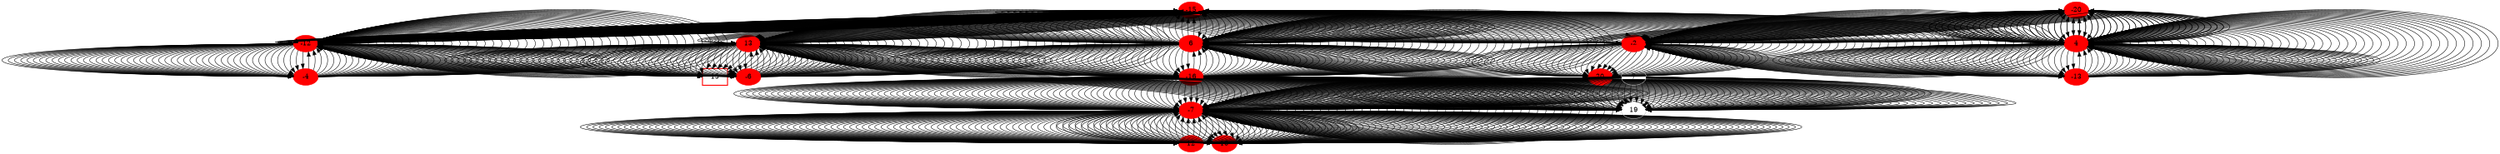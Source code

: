 digraph G {
size ="20, 20";
15[shape=box,style=bold,color="1.500000 1.500000 1.500000"];
node [style=filled,color="1.500000 1.500000 1.500000"];
-7 -> -7;
node [style=filled,color="1.500000 1.500000 1.500000"];
-7 -> 12;
node [style=filled,color="1.500000 1.500000 1.500000"];
-7 -> 16;
node [style=filled,color="1.500000 1.500000 1.500000"];
-12 -> -4;
node [style=filled,color="1.500000 1.500000 1.500000"];
-12 -> -12;
node [style=filled,color="1.500000 1.500000 1.500000"];
-12 -> -15;
node [style=filled,color="1.500000 1.500000 1.500000"];
4 -> 4;
node [style=filled,color="1.500000 1.500000 1.500000"];
4 -> -13;
node [style=filled,color="1.500000 1.500000 1.500000"];
4 -> -20;
node [style=filled,color="1.500000 1.500000 1.500000"];
13 -> -6;
node [style=filled,color="1.500000 1.500000 1.500000"];
13 -> 13;
node [style=filled,color="1.500000 1.500000 1.500000"];
13 -> 15;
node [style=filled,color="1.500000 1.500000 1.500000"];
6 -> 6;
node [style=filled,color="1.500000 1.500000 1.500000"];
6 -> -15;
node [style=filled,color="1.500000 1.500000 1.500000"];
6 -> -16;
node [style=filled,color="1.500000 1.500000 1.500000"];
-2 -> -2;
node [style=filled,color="1.500000 1.500000 1.500000"];
-2 -> -15;
node [style=filled,color="1.500000 1.500000 1.500000"];
-2 -> 20;
node [style=filled,color="1.500000 1.500000 1.500000"];
-7 -> -7;
node [style=filled,color="1.500000 1.500000 1.500000"];
-7 -> 12;
node [style=filled,color="1.500000 1.500000 1.500000"];
-7 -> 16;
node [style=filled,color="1.500000 1.500000 1.500000"];
-12 -> -4;
node [style=filled,color="1.500000 1.500000 1.500000"];
-12 -> -12;
node [style=filled,color="1.500000 1.500000 1.500000"];
-12 -> -15;
node [style=filled,color="1.500000 1.500000 1.500000"];
4 -> 4;
node [style=filled,color="1.500000 1.500000 1.500000"];
4 -> -13;
node [style=filled,color="1.500000 1.500000 1.500000"];
4 -> -20;
node [style=filled,color="1.500000 1.500000 1.500000"];
13 -> -6;
node [style=filled,color="1.500000 1.500000 1.500000"];
13 -> 13;
node [style=filled,color="1.500000 1.500000 1.500000"];
13 -> 15;
node [style=filled,color="1.500000 1.500000 1.500000"];
6 -> 6;
node [style=filled,color="1.500000 1.500000 1.500000"];
6 -> -15;
node [style=filled,color="1.500000 1.500000 1.500000"];
6 -> -16;
node [style=filled,color="1.500000 1.500000 1.500000"];
-2 -> -2;
node [style=filled,color="1.500000 1.500000 1.500000"];
-2 -> -15;
node [style=filled,color="1.500000 1.500000 1.500000"];
-2 -> 20;
node [style=filled,color="1.500000 1.500000 1.500000"];
-7 -> -7;
node [style=filled,color="1.500000 1.500000 1.500000"];
-7 -> 12;
node [style=filled,color="1.500000 1.500000 1.500000"];
-7 -> 16;
node [style=filled,color="1.500000 1.500000 1.500000"];
-12 -> -4;
node [style=filled,color="1.500000 1.500000 1.500000"];
-12 -> -12;
node [style=filled,color="1.500000 1.500000 1.500000"];
-12 -> -15;
node [style=filled,color="1.500000 1.500000 1.500000"];
4 -> 4;
node [style=filled,color="1.500000 1.500000 1.500000"];
4 -> -13;
node [style=filled,color="1.500000 1.500000 1.500000"];
4 -> -20;
node [style=filled,color="1.500000 1.500000 1.500000"];
13 -> -6;
node [style=filled,color="1.500000 1.500000 1.500000"];
13 -> 13;
node [style=filled,color="1.500000 1.500000 1.500000"];
13 -> 15;
node [style=filled,color="1.500000 1.500000 1.500000"];
6 -> 6;
node [style=filled,color="1.500000 1.500000 1.500000"];
6 -> -15;
node [style=filled,color="1.500000 1.500000 1.500000"];
6 -> -16;
node [style=filled,color="1.500000 1.500000 1.500000"];
-2 -> -2;
node [style=filled,color="1.500000 1.500000 1.500000"];
-2 -> -15;
node [style=filled,color="1.500000 1.500000 1.500000"];
-2 -> 20;
node [style=filled,color="1.500000 1.500000 1.500000"];
-7 -> -7;
node [style=filled,color="1.500000 1.500000 1.500000"];
-7 -> 12;
node [style=filled,color="1.500000 1.500000 1.500000"];
-7 -> 16;
node [style=filled,color="1.500000 1.500000 1.500000"];
-12 -> -4;
node [style=filled,color="1.500000 1.500000 1.500000"];
-12 -> -12;
node [style=filled,color="1.500000 1.500000 1.500000"];
-12 -> -15;
node [style=filled,color="1.500000 1.500000 1.500000"];
4 -> 4;
node [style=filled,color="1.500000 1.500000 1.500000"];
4 -> -13;
node [style=filled,color="1.500000 1.500000 1.500000"];
4 -> -20;
node [style=filled,color="1.500000 1.500000 1.500000"];
13 -> -6;
node [style=filled,color="1.500000 1.500000 1.500000"];
13 -> 13;
node [style=filled,color="1.500000 1.500000 1.500000"];
13 -> 15;
node [style=filled,color="1.500000 1.500000 1.500000"];
6 -> 6;
node [style=filled,color="1.500000 1.500000 1.500000"];
6 -> -15;
node [style=filled,color="1.500000 1.500000 1.500000"];
6 -> -16;
node [style=filled,color="1.500000 1.500000 1.500000"];
-2 -> -2;
node [style=filled,color="1.500000 1.500000 1.500000"];
-2 -> -15;
node [style=filled,color="1.500000 1.500000 1.500000"];
-2 -> 20;
node [style=filled,color="1.500000 1.500000 1.500000"];
-7 -> -7;
node [style=filled,color="1.500000 1.500000 1.500000"];
-7 -> 12;
node [style=filled,color="1.500000 1.500000 1.500000"];
-7 -> 16;
node [style=filled,color="1.500000 1.500000 1.500000"];
-12 -> -4;
node [style=filled,color="1.500000 1.500000 1.500000"];
-12 -> -12;
node [style=filled,color="1.500000 1.500000 1.500000"];
-12 -> -15;
node [style=filled,color="1.500000 1.500000 1.500000"];
4 -> 4;
node [style=filled,color="1.500000 1.500000 1.500000"];
4 -> -13;
node [style=filled,color="1.500000 1.500000 1.500000"];
4 -> -20;
node [style=filled,color="1.500000 1.500000 1.500000"];
13 -> -6;
node [style=filled,color="1.500000 1.500000 1.500000"];
13 -> 13;
node [style=filled,color="1.500000 1.500000 1.500000"];
13 -> 15;
node [style=filled,color="1.500000 1.500000 1.500000"];
6 -> 6;
node [style=filled,color="1.500000 1.500000 1.500000"];
6 -> -15;
node [style=filled,color="1.500000 1.500000 1.500000"];
6 -> -16;
node [style=filled,color="1.500000 1.500000 1.500000"];
-2 -> -2;
node [style=filled,color="1.500000 1.500000 1.500000"];
-2 -> -15;
node [style=filled,color="1.500000 1.500000 1.500000"];
-2 -> 20;
node [style=filled,color="1.500000 1.500000 1.500000"];
-7 -> -7;
node [style=filled,color="1.500000 1.500000 1.500000"];
-7 -> 12;
node [style=filled,color="1.500000 1.500000 1.500000"];
-7 -> 16;
node [style=filled,color="1.500000 1.500000 1.500000"];
-12 -> -4;
node [style=filled,color="1.500000 1.500000 1.500000"];
-12 -> -12;
node [style=filled,color="1.500000 1.500000 1.500000"];
-12 -> -15;
node [style=filled,color="1.500000 1.500000 1.500000"];
4 -> 4;
node [style=filled,color="1.500000 1.500000 1.500000"];
4 -> -13;
node [style=filled,color="1.500000 1.500000 1.500000"];
4 -> -20;
node [style=filled,color="1.500000 1.500000 1.500000"];
13 -> -6;
node [style=filled,color="1.500000 1.500000 1.500000"];
13 -> 13;
node [style=filled,color="1.500000 1.500000 1.500000"];
13 -> 15;
node [style=filled,color="1.500000 1.500000 1.500000"];
6 -> 6;
node [style=filled,color="1.500000 1.500000 1.500000"];
6 -> -15;
node [style=filled,color="1.500000 1.500000 1.500000"];
6 -> -16;
node [style=filled,color="1.500000 1.500000 1.500000"];
-2 -> -2;
node [style=filled,color="1.500000 1.500000 1.500000"];
-2 -> -15;
node [style=filled,color="1.500000 1.500000 1.500000"];
-2 -> 20;
node [style=filled,color="1.500000 1.500000 1.500000"];
-7 -> -7;
node [style=filled,color="1.500000 1.500000 1.500000"];
-7 -> 12;
node [style=filled,color="1.500000 1.500000 1.500000"];
-7 -> 16;
node [style=filled,color="1.500000 1.500000 1.500000"];
-12 -> -4;
node [style=filled,color="1.500000 1.500000 1.500000"];
-12 -> -12;
node [style=filled,color="1.500000 1.500000 1.500000"];
-12 -> -15;
node [style=filled,color="1.500000 1.500000 1.500000"];
4 -> 4;
node [style=filled,color="1.500000 1.500000 1.500000"];
4 -> -13;
node [style=filled,color="1.500000 1.500000 1.500000"];
4 -> -20;
node [style=filled,color="1.500000 1.500000 1.500000"];
13 -> -6;
node [style=filled,color="1.500000 1.500000 1.500000"];
13 -> 13;
node [style=filled,color="1.500000 1.500000 1.500000"];
13 -> 15;
node [style=filled,color="1.500000 1.500000 1.500000"];
6 -> 6;
node [style=filled,color="1.500000 1.500000 1.500000"];
6 -> -15;
node [style=filled,color="1.500000 1.500000 1.500000"];
6 -> -16;
node [style=filled,color="1.500000 1.500000 1.500000"];
-2 -> -2;
node [style=filled,color="1.500000 1.500000 1.500000"];
-2 -> -15;
node [style=filled,color="1.500000 1.500000 1.500000"];
-2 -> 20;
node [style=filled,color="1.500000 1.500000 1.500000"];
-7 -> -7;
node [style=filled,color="1.500000 1.500000 1.500000"];
-7 -> 12;
node [style=filled,color="1.500000 1.500000 1.500000"];
-7 -> 16;
node [style=filled,color="1.500000 1.500000 1.500000"];
-12 -> -4;
node [style=filled,color="1.500000 1.500000 1.500000"];
-12 -> -12;
node [style=filled,color="1.500000 1.500000 1.500000"];
-12 -> -15;
node [style=filled,color="1.500000 1.500000 1.500000"];
4 -> 4;
node [style=filled,color="1.500000 1.500000 1.500000"];
4 -> -13;
node [style=filled,color="1.500000 1.500000 1.500000"];
4 -> -20;
node [style=filled,color="1.500000 1.500000 1.500000"];
13 -> -6;
node [style=filled,color="1.500000 1.500000 1.500000"];
13 -> 13;
node [style=filled,color="1.500000 1.500000 1.500000"];
13 -> 15;
node [style=filled,color="1.500000 1.500000 1.500000"];
6 -> 6;
node [style=filled,color="1.500000 1.500000 1.500000"];
6 -> -15;
node [style=filled,color="1.500000 1.500000 1.500000"];
6 -> -16;
node [style=filled,color="1.500000 1.500000 1.500000"];
-2 -> -2;
node [style=filled,color="1.500000 1.500000 1.500000"];
-2 -> -15;
node [style=filled,color="1.500000 1.500000 1.500000"];
-2 -> 20;
node [style=filled,color="1.500000 1.500000 1.500000"];
-7 -> -7;
node [style=filled,color="1.500000 1.500000 1.500000"];
-7 -> 12;
node [style=filled,color="1.500000 1.500000 1.500000"];
-7 -> 16;
node [style=filled,color="1.500000 1.500000 1.500000"];
-12 -> -4;
node [style=filled,color="1.500000 1.500000 1.500000"];
-12 -> -12;
node [style=filled,color="1.500000 1.500000 1.500000"];
-12 -> -15;
node [style=filled,color="1.500000 1.500000 1.500000"];
4 -> 4;
node [style=filled,color="1.500000 1.500000 1.500000"];
4 -> -13;
node [style=filled,color="1.500000 1.500000 1.500000"];
4 -> -20;
node [style=filled,color="1.500000 1.500000 1.500000"];
13 -> -6;
node [style=filled,color="1.500000 1.500000 1.500000"];
13 -> 13;
node [style=filled,color="1.500000 1.500000 1.500000"];
13 -> 15;
node [style=filled,color="1.500000 1.500000 1.500000"];
6 -> 6;
node [style=filled,color="1.500000 1.500000 1.500000"];
6 -> -15;
node [style=filled,color="1.500000 1.500000 1.500000"];
6 -> -16;
node [style=filled,color="1.500000 1.500000 1.500000"];
-2 -> -2;
node [style=filled,color="1.500000 1.500000 1.500000"];
-2 -> -15;
node [style=filled,color="1.500000 1.500000 1.500000"];
-2 -> 20;
node [style=filled,color="1.500000 1.500000 1.500000"];
-7 -> -7;
node [style=filled,color="1.500000 1.500000 1.500000"];
-7 -> 12;
node [style=filled,color="1.500000 1.500000 1.500000"];
-7 -> 16;
node [style=filled,color="1.500000 1.500000 1.500000"];
-12 -> -4;
node [style=filled,color="1.500000 1.500000 1.500000"];
-12 -> -12;
node [style=filled,color="1.500000 1.500000 1.500000"];
-12 -> -15;
node [style=filled,color="1.500000 1.500000 1.500000"];
4 -> 4;
node [style=filled,color="1.500000 1.500000 1.500000"];
4 -> -13;
node [style=filled,color="1.500000 1.500000 1.500000"];
4 -> -20;
node [style=filled,color="1.500000 1.500000 1.500000"];
13 -> -6;
node [style=filled,color="1.500000 1.500000 1.500000"];
13 -> 13;
node [style=filled,color="1.500000 1.500000 1.500000"];
13 -> 15;
node [style=filled,color="1.500000 1.500000 1.500000"];
6 -> 6;
node [style=filled,color="1.500000 1.500000 1.500000"];
6 -> -15;
node [style=filled,color="1.500000 1.500000 1.500000"];
6 -> -16;
node [style=filled,color="1.500000 1.500000 1.500000"];
-2 -> -2;
node [style=filled,color="1.500000 1.500000 1.500000"];
-2 -> -15;
node [style=filled,color="1.500000 1.500000 1.500000"];
-2 -> 20;
node [style=filled,color="1.500000 1.500000 1.500000"];
-7 -> -7;
node [style=filled,color="1.500000 1.500000 1.500000"];
-7 -> 12;
node [style=filled,color="1.500000 1.500000 1.500000"];
-7 -> 16;
node [style=filled,color="1.500000 1.500000 1.500000"];
-12 -> -4;
node [style=filled,color="1.500000 1.500000 1.500000"];
-12 -> -12;
node [style=filled,color="1.500000 1.500000 1.500000"];
-12 -> -15;
node [style=filled,color="1.500000 1.500000 1.500000"];
4 -> 4;
node [style=filled,color="1.500000 1.500000 1.500000"];
4 -> -13;
node [style=filled,color="1.500000 1.500000 1.500000"];
4 -> -20;
node [style=filled,color="1.500000 1.500000 1.500000"];
13 -> -6;
node [style=filled,color="1.500000 1.500000 1.500000"];
13 -> 13;
node [style=filled,color="1.500000 1.500000 1.500000"];
13 -> 15;
node [style=filled,color="1.500000 1.500000 1.500000"];
6 -> 6;
node [style=filled,color="1.500000 1.500000 1.500000"];
6 -> -15;
node [style=filled,color="1.500000 1.500000 1.500000"];
6 -> -16;
node [style=filled,color="1.500000 1.500000 1.500000"];
-2 -> -2;
node [style=filled,color="1.500000 1.500000 1.500000"];
-2 -> -15;
node [style=filled,color="1.500000 1.500000 1.500000"];
-2 -> 20;
node [style=filled,color="1.500000 1.500000 1.500000"];
-7 -> -7;
node [style=filled,color="1.500000 1.500000 1.500000"];
-7 -> 12;
node [style=filled,color="1.500000 1.500000 1.500000"];
-7 -> 16;
node [style=filled,color="1.500000 1.500000 1.500000"];
-12 -> -4;
node [style=filled,color="1.500000 1.500000 1.500000"];
-12 -> -12;
node [style=filled,color="1.500000 1.500000 1.500000"];
-12 -> -15;
node [style=filled,color="1.500000 1.500000 1.500000"];
4 -> 4;
node [style=filled,color="1.500000 1.500000 1.500000"];
4 -> -13;
node [style=filled,color="1.500000 1.500000 1.500000"];
4 -> -20;
node [style=filled,color="1.500000 1.500000 1.500000"];
13 -> -6;
node [style=filled,color="1.500000 1.500000 1.500000"];
13 -> 13;
node [style=filled,color="1.500000 1.500000 1.500000"];
13 -> 15;
node [style=filled,color="1.500000 1.500000 1.500000"];
6 -> 6;
node [style=filled,color="1.500000 1.500000 1.500000"];
6 -> -15;
node [style=filled,color="1.500000 1.500000 1.500000"];
6 -> -16;
node [style=filled,color="1.500000 1.500000 1.500000"];
-2 -> -2;
node [style=filled,color="1.500000 1.500000 1.500000"];
-2 -> -15;
node [style=filled,color="1.500000 1.500000 1.500000"];
-2 -> 20;
node [style=filled,color="1.500000 1.500000 1.500000"];
-7 -> -7;
node [style=filled,color="1.500000 1.500000 1.500000"];
-7 -> 12;
node [style=filled,color="1.500000 1.500000 1.500000"];
-7 -> 16;
node [style=filled,color="1.500000 1.500000 1.500000"];
-12 -> -4;
node [style=filled,color="1.500000 1.500000 1.500000"];
-12 -> -12;
node [style=filled,color="1.500000 1.500000 1.500000"];
-12 -> -15;
node [style=filled,color="1.500000 1.500000 1.500000"];
4 -> 4;
node [style=filled,color="1.500000 1.500000 1.500000"];
4 -> -13;
node [style=filled,color="1.500000 1.500000 1.500000"];
4 -> -20;
node [style=filled,color="1.500000 1.500000 1.500000"];
13 -> -6;
node [style=filled,color="1.500000 1.500000 1.500000"];
13 -> 13;
node [style=filled,color="1.500000 1.500000 1.500000"];
13 -> 15;
node [style=filled,color="1.500000 1.500000 1.500000"];
6 -> 6;
node [style=filled,color="1.500000 1.500000 1.500000"];
6 -> -15;
node [style=filled,color="1.500000 1.500000 1.500000"];
6 -> -16;
node [style=filled,color="1.500000 1.500000 1.500000"];
-2 -> -2;
node [style=filled,color="1.500000 1.500000 1.500000"];
-2 -> -15;
node [style=filled,color="1.500000 1.500000 1.500000"];
-2 -> 20;
node [style=filled,color="1.500000 1.500000 1.500000"];
-7 -> -7;
node [style=filled,color="1.500000 1.500000 1.500000"];
-7 -> 12;
node [style=filled,color="1.500000 1.500000 1.500000"];
-7 -> 16;
node [style=filled,color="1.500000 1.500000 1.500000"];
-12 -> -4;
node [style=filled,color="1.500000 1.500000 1.500000"];
-12 -> -12;
node [style=filled,color="1.500000 1.500000 1.500000"];
-12 -> -15;
node [style=filled,color="1.500000 1.500000 1.500000"];
4 -> 4;
node [style=filled,color="1.500000 1.500000 1.500000"];
4 -> -13;
node [style=filled,color="1.500000 1.500000 1.500000"];
4 -> -20;
node [style=filled,color="1.500000 1.500000 1.500000"];
13 -> -6;
node [style=filled,color="1.500000 1.500000 1.500000"];
13 -> 13;
node [style=filled,color="1.500000 1.500000 1.500000"];
13 -> 15;
node [style=filled,color="1.500000 1.500000 1.500000"];
6 -> 6;
node [style=filled,color="1.500000 1.500000 1.500000"];
6 -> -15;
node [style=filled,color="1.500000 1.500000 1.500000"];
6 -> -16;
node [style=filled,color="1.500000 1.500000 1.500000"];
-2 -> -2;
node [style=filled,color="1.500000 1.500000 1.500000"];
-2 -> -15;
node [style=filled,color="1.500000 1.500000 1.500000"];
-2 -> 20;
node [style=filled,color="1.500000 1.500000 1.500000"];
-7 -> -7;
node [style=filled,color="1.500000 1.500000 1.500000"];
-7 -> 12;
node [style=filled,color="1.500000 1.500000 1.500000"];
-7 -> 16;
node [style=filled,color="1.500000 1.500000 1.500000"];
-12 -> -4;
node [style=filled,color="1.500000 1.500000 1.500000"];
-12 -> -12;
node [style=filled,color="1.500000 1.500000 1.500000"];
-12 -> -15;
node [style=filled,color="1.500000 1.500000 1.500000"];
4 -> 4;
node [style=filled,color="1.500000 1.500000 1.500000"];
4 -> -13;
node [style=filled,color="1.500000 1.500000 1.500000"];
4 -> -20;
node [style=filled,color="1.500000 1.500000 1.500000"];
13 -> -6;
node [style=filled,color="1.500000 1.500000 1.500000"];
13 -> 13;
node [style=filled,color="1.500000 1.500000 1.500000"];
13 -> 15;
node [style=filled,color="1.500000 1.500000 1.500000"];
6 -> 6;
node [style=filled,color="1.500000 1.500000 1.500000"];
6 -> -15;
node [style=filled,color="1.500000 1.500000 1.500000"];
6 -> -16;
node [style=filled,color="1.500000 1.500000 1.500000"];
-2 -> -2;
node [style=filled,color="1.500000 1.500000 1.500000"];
-2 -> -15;
node [style=filled,color="1.500000 1.500000 1.500000"];
-2 -> 20;
node [style=filled,color="1.500000 1.500000 1.500000"];
-7 -> -7;
node [style=filled,color="1.500000 1.500000 1.500000"];
-7 -> 12;
node [style=filled,color="1.500000 1.500000 1.500000"];
-7 -> 16;
node [style=filled,color="1.500000 1.500000 1.500000"];
-12 -> -4;
node [style=filled,color="1.500000 1.500000 1.500000"];
-12 -> -12;
node [style=filled,color="1.500000 1.500000 1.500000"];
-12 -> -15;
node [style=filled,color="1.500000 1.500000 1.500000"];
4 -> 4;
node [style=filled,color="1.500000 1.500000 1.500000"];
4 -> -13;
node [style=filled,color="1.500000 1.500000 1.500000"];
4 -> -20;
node [style=filled,color="1.500000 1.500000 1.500000"];
13 -> -6;
node [style=filled,color="1.500000 1.500000 1.500000"];
13 -> 13;
node [style=filled,color="1.500000 1.500000 1.500000"];
13 -> 15;
node [style=filled,color="1.500000 1.500000 1.500000"];
6 -> 6;
node [style=filled,color="1.500000 1.500000 1.500000"];
6 -> -15;
node [style=filled,color="1.500000 1.500000 1.500000"];
6 -> -16;
node [style=filled,color="1.500000 1.500000 1.500000"];
-2 -> -2;
node [style=filled,color="1.500000 1.500000 1.500000"];
-2 -> -15;
node [style=filled,color="1.500000 1.500000 1.500000"];
-2 -> 20;
node [style=filled,color="1.500000 1.500000 1.500000"];
-7 -> -7;
node [style=filled,color="1.500000 1.500000 1.500000"];
-7 -> 12;
node [style=filled,color="1.500000 1.500000 1.500000"];
-7 -> 16;
node [style=filled,color="1.500000 1.500000 1.500000"];
-12 -> -4;
node [style=filled,color="1.500000 1.500000 1.500000"];
-12 -> -12;
node [style=filled,color="1.500000 1.500000 1.500000"];
-12 -> -15;
node [style=filled,color="1.500000 1.500000 1.500000"];
4 -> 4;
node [style=filled,color="1.500000 1.500000 1.500000"];
4 -> -13;
node [style=filled,color="1.500000 1.500000 1.500000"];
4 -> -20;
node [style=filled,color="1.500000 1.500000 1.500000"];
13 -> -6;
node [style=filled,color="1.500000 1.500000 1.500000"];
13 -> 13;
node [style=filled,color="1.500000 1.500000 1.500000"];
13 -> 15;
node [style=filled,color="1.500000 1.500000 1.500000"];
6 -> 6;
node [style=filled,color="1.500000 1.500000 1.500000"];
6 -> -15;
node [style=filled,color="1.500000 1.500000 1.500000"];
6 -> -16;
node [style=filled,color="1.500000 1.500000 1.500000"];
-2 -> -2;
node [style=filled,color="1.500000 1.500000 1.500000"];
-2 -> -15;
node [style=filled,color="1.500000 1.500000 1.500000"];
-2 -> 20;
node [style=filled,color="1.500000 1.500000 1.500000"];
-7 -> -7;
node [style=filled,color="1.500000 1.500000 1.500000"];
-7 -> 12;
node [style=filled,color="1.500000 1.500000 1.500000"];
-7 -> 16;
node [style=filled,color="1.500000 1.500000 1.500000"];
-12 -> -4;
node [style=filled,color="1.500000 1.500000 1.500000"];
-12 -> -12;
node [style=filled,color="1.500000 1.500000 1.500000"];
-12 -> -15;
node [style=filled,color="1.500000 1.500000 1.500000"];
4 -> 4;
node [style=filled,color="1.500000 1.500000 1.500000"];
4 -> -13;
node [style=filled,color="1.500000 1.500000 1.500000"];
4 -> -20;
node [style=filled,color="1.500000 1.500000 1.500000"];
13 -> -6;
node [style=filled,color="1.500000 1.500000 1.500000"];
13 -> 13;
node [style=filled,color="1.500000 1.500000 1.500000"];
13 -> 15;
node [style=filled,color="1.500000 1.500000 1.500000"];
6 -> 6;
node [style=filled,color="1.500000 1.500000 1.500000"];
6 -> -15;
node [style=filled,color="1.500000 1.500000 1.500000"];
6 -> -16;
node [style=filled,color="1.500000 1.500000 1.500000"];
-2 -> -2;
node [style=filled,color="1.500000 1.500000 1.500000"];
-2 -> -15;
node [style=filled,color="1.500000 1.500000 1.500000"];
-2 -> 20;
node [style=filled,color="1.500000 1.500000 1.500000"];
-7 -> -7;
node [style=filled,color="1.500000 1.500000 1.500000"];
-7 -> 12;
node [style=filled,color="1.500000 1.500000 1.500000"];
-7 -> 16;
node [style=filled,color="1.500000 1.500000 1.500000"];
-12 -> -4;
node [style=filled,color="1.500000 1.500000 1.500000"];
-12 -> -12;
node [style=filled,color="1.500000 1.500000 1.500000"];
-12 -> -15;
node [style=filled,color="1.500000 1.500000 1.500000"];
4 -> 4;
node [style=filled,color="1.500000 1.500000 1.500000"];
4 -> -13;
node [style=filled,color="1.500000 1.500000 1.500000"];
4 -> -20;
node [style=filled,color="1.500000 1.500000 1.500000"];
13 -> -6;
node [style=filled,color="1.500000 1.500000 1.500000"];
13 -> 13;
node [style=filled,color="1.500000 1.500000 1.500000"];
13 -> 15;
node [style=filled,color="1.500000 1.500000 1.500000"];
6 -> 6;
node [style=filled,color="1.500000 1.500000 1.500000"];
6 -> -15;
node [style=filled,color="1.500000 1.500000 1.500000"];
6 -> -16;
node [style=filled,color="1.500000 1.500000 1.500000"];
-2 -> -2;
node [style=filled,color="1.500000 1.500000 1.500000"];
-2 -> -15;
node [style=filled,color="1.500000 1.500000 1.500000"];
-2 -> 20;
node [style=filled,color="1.500000 1.500000 1.500000"];
-7 -> -7;
node [style=filled,color="1.500000 1.500000 1.500000"];
-7 -> 12;
node [style=filled,color="1.500000 1.500000 1.500000"];
-7 -> 16;
node [style=filled,color="1.500000 1.500000 1.500000"];
-12 -> -4;
node [style=filled,color="1.500000 1.500000 1.500000"];
-12 -> -12;
node [style=filled,color="1.500000 1.500000 1.500000"];
-12 -> -15;
node [style=filled,color="1.500000 1.500000 1.500000"];
4 -> 4;
node [style=filled,color="1.500000 1.500000 1.500000"];
4 -> -13;
node [style=filled,color="1.500000 1.500000 1.500000"];
4 -> -20;
node [style=filled,color="1.500000 1.500000 1.500000"];
13 -> -6;
node [style=filled,color="1.500000 1.500000 1.500000"];
13 -> 13;
node [style=filled,color="1.500000 1.500000 1.500000"];
13 -> 15;
node [style=filled,color="1.500000 1.500000 1.500000"];
6 -> 6;
node [style=filled,color="1.500000 1.500000 1.500000"];
6 -> -15;
node [style=filled,color="1.500000 1.500000 1.500000"];
6 -> -16;
node [style=filled,color="1.500000 1.500000 1.500000"];
-2 -> -2;
node [style=filled,color="1.500000 1.500000 1.500000"];
-2 -> -15;
node [style=filled,color="1.500000 1.500000 1.500000"];
-2 -> 20;
node [style=filled,color="1.500000 1.500000 1.500000"];
-7 -> -7;
node [style=filled,color="1.500000 1.500000 1.500000"];
-7 -> 12;
node [style=filled,color="1.500000 1.500000 1.500000"];
-7 -> 16;
node [style=filled,color="1.500000 1.500000 1.500000"];
-12 -> -4;
node [style=filled,color="1.500000 1.500000 1.500000"];
-12 -> -12;
node [style=filled,color="1.500000 1.500000 1.500000"];
-12 -> -15;
node [style=filled,color="1.500000 1.500000 1.500000"];
4 -> 4;
node [style=filled,color="1.500000 1.500000 1.500000"];
4 -> -13;
node [style=filled,color="1.500000 1.500000 1.500000"];
4 -> -20;
node [style=filled,color="1.500000 1.500000 1.500000"];
13 -> -6;
node [style=filled,color="1.500000 1.500000 1.500000"];
13 -> 13;
node [style=filled,color="1.500000 1.500000 1.500000"];
13 -> 15;
node [style=filled,color="1.500000 1.500000 1.500000"];
6 -> 6;
node [style=filled,color="1.500000 1.500000 1.500000"];
6 -> -15;
node [style=filled,color="1.500000 1.500000 1.500000"];
6 -> -16;
node [style=filled,color="1.500000 1.500000 1.500000"];
-2 -> -2;
node [style=filled,color="1.500000 1.500000 1.500000"];
-2 -> -15;
node [style=filled,color="1.500000 1.500000 1.500000"];
-2 -> 20;
node [style=filled,color="1.500000 1.500000 1.500000"];
-7 -> -7;
node [style=filled,color="1.500000 1.500000 1.500000"];
-7 -> 12;
node [style=filled,color="1.500000 1.500000 1.500000"];
-7 -> 16;
node [style=filled,color="1.500000 1.500000 1.500000"];
-12 -> -4;
node [style=filled,color="1.500000 1.500000 1.500000"];
-12 -> -12;
node [style=filled,color="1.500000 1.500000 1.500000"];
-12 -> -15;
node [style=filled,color="1.500000 1.500000 1.500000"];
4 -> 4;
node [style=filled,color="1.500000 1.500000 1.500000"];
4 -> -13;
node [style=filled,color="1.500000 1.500000 1.500000"];
4 -> -20;
node [style=filled,color="1.500000 1.500000 1.500000"];
13 -> -6;
node [style=filled,color="1.500000 1.500000 1.500000"];
13 -> 13;
node [style=filled,color="1.500000 1.500000 1.500000"];
13 -> 15;
node [style=filled,color="1.500000 1.500000 1.500000"];
6 -> 6;
node [style=filled,color="1.500000 1.500000 1.500000"];
6 -> -15;
node [style=filled,color="1.500000 1.500000 1.500000"];
6 -> -16;
node [style=filled,color="1.500000 1.500000 1.500000"];
-2 -> -2;
node [style=filled,color="1.500000 1.500000 1.500000"];
-2 -> -15;
node [style=filled,color="1.500000 1.500000 1.500000"];
-2 -> 20;
node [style=filled,color="1.500000 1.500000 1.500000"];
-7 -> -7;
node [style=filled,color="1.500000 1.500000 1.500000"];
-7 -> 12;
node [style=filled,color="1.500000 1.500000 1.500000"];
-7 -> 16;
node [style=filled,color="1.500000 1.500000 1.500000"];
-12 -> -4;
node [style=filled,color="1.500000 1.500000 1.500000"];
-12 -> -12;
node [style=filled,color="1.500000 1.500000 1.500000"];
-12 -> -15;
node [style=filled,color="1.500000 1.500000 1.500000"];
4 -> 4;
node [style=filled,color="1.500000 1.500000 1.500000"];
4 -> -13;
node [style=filled,color="1.500000 1.500000 1.500000"];
4 -> -20;
node [style=filled,color="1.500000 1.500000 1.500000"];
13 -> -6;
node [style=filled,color="1.500000 1.500000 1.500000"];
13 -> 13;
node [style=filled,color="1.500000 1.500000 1.500000"];
13 -> 15;
node [style=filled,color="1.500000 1.500000 1.500000"];
6 -> 6;
node [style=filled,color="1.500000 1.500000 1.500000"];
6 -> -15;
node [style=filled,color="1.500000 1.500000 1.500000"];
6 -> -16;
node [style=filled,color="1.500000 1.500000 1.500000"];
-2 -> -2;
node [style=filled,color="1.500000 1.500000 1.500000"];
-2 -> -15;
node [style=filled,color="1.500000 1.500000 1.500000"];
-2 -> 20;
node [style=filled,color="1.500000 1.500000 1.500000"];
-7 -> -7;
node [style=filled,color="1.500000 1.500000 1.500000"];
-7 -> 12;
node [style=filled,color="1.500000 1.500000 1.500000"];
-7 -> 16;
node [style=filled,color="1.500000 1.500000 1.500000"];
-12 -> -4;
node [style=filled,color="1.500000 1.500000 1.500000"];
-12 -> -12;
node [style=filled,color="1.500000 1.500000 1.500000"];
-12 -> -15;
node [style=filled,color="1.500000 1.500000 1.500000"];
4 -> 4;
node [style=filled,color="1.500000 1.500000 1.500000"];
4 -> -13;
node [style=filled,color="1.500000 1.500000 1.500000"];
4 -> -20;
node [style=filled,color="1.500000 1.500000 1.500000"];
13 -> -6;
node [style=filled,color="1.500000 1.500000 1.500000"];
13 -> 13;
node [style=filled,color="1.500000 1.500000 1.500000"];
13 -> 15;
node [style=filled,color="1.500000 1.500000 1.500000"];
6 -> 6;
node [style=filled,color="1.500000 1.500000 1.500000"];
6 -> -15;
node [style=filled,color="1.500000 1.500000 1.500000"];
6 -> -16;
node [style=filled,color="1.500000 1.500000 1.500000"];
-2 -> -2;
node [style=filled,color="1.500000 1.500000 1.500000"];
-2 -> -15;
node [style=filled,color="1.500000 1.500000 1.500000"];
-2 -> 20;
node [style=filled,color="1.500000 1.500000 1.500000"];
-7 -> -7;
node [style=filled,color="1.500000 1.500000 1.500000"];
-7 -> 12;
node [style=filled,color="1.500000 1.500000 1.500000"];
-7 -> 16;
node [style=filled,color="1.500000 1.500000 1.500000"];
-12 -> -4;
node [style=filled,color="1.500000 1.500000 1.500000"];
-12 -> -12;
node [style=filled,color="1.500000 1.500000 1.500000"];
-12 -> -15;
node [style=filled,color="1.500000 1.500000 1.500000"];
4 -> 4;
node [style=filled,color="1.500000 1.500000 1.500000"];
4 -> -13;
node [style=filled,color="1.500000 1.500000 1.500000"];
4 -> -20;
node [style=filled,color="1.500000 1.500000 1.500000"];
13 -> -6;
node [style=filled,color="1.500000 1.500000 1.500000"];
13 -> 13;
node [style=filled,color="1.500000 1.500000 1.500000"];
13 -> 15;
node [style=filled,color="1.500000 1.500000 1.500000"];
6 -> 6;
node [style=filled,color="1.500000 1.500000 1.500000"];
6 -> -15;
node [style=filled,color="1.500000 1.500000 1.500000"];
6 -> -16;
node [style=filled,color="1.500000 1.500000 1.500000"];
-2 -> -2;
node [style=filled,color="1.500000 1.500000 1.500000"];
-2 -> -15;
node [style=filled,color="1.500000 1.500000 1.500000"];
-2 -> 20;
node [style=filled,color="1.500000 1.500000 1.500000"];
-7 -> -7;
node [style=filled,color="1.500000 1.500000 1.500000"];
-7 -> 12;
node [style=filled,color="1.500000 1.500000 1.500000"];
-7 -> 16;
node [style=filled,color="1.500000 1.500000 1.500000"];
-12 -> -4;
node [style=filled,color="1.500000 1.500000 1.500000"];
-12 -> -12;
node [style=filled,color="1.500000 1.500000 1.500000"];
-12 -> -15;
node [style=filled,color="1.500000 1.500000 1.500000"];
4 -> 4;
node [style=filled,color="1.500000 1.500000 1.500000"];
4 -> -13;
node [style=filled,color="1.500000 1.500000 1.500000"];
4 -> -20;
node [style=filled,color="1.500000 1.500000 1.500000"];
13 -> -6;
node [style=filled,color="1.500000 1.500000 1.500000"];
13 -> 13;
node [style=filled,color="1.500000 1.500000 1.500000"];
13 -> 15;
node [style=filled,color="1.500000 1.500000 1.500000"];
6 -> 6;
node [style=filled,color="1.500000 1.500000 1.500000"];
6 -> -15;
node [style=filled,color="1.500000 1.500000 1.500000"];
6 -> -16;
node [style=filled,color="1.500000 1.500000 1.500000"];
-2 -> -2;
node [style=filled,color="1.500000 1.500000 1.500000"];
-2 -> -15;
node [style=filled,color="1.500000 1.500000 1.500000"];
-2 -> 20;
node [style=filled,color="1.500000 1.500000 1.500000"];
-7 -> -7;
node [style=filled,color="1.500000 1.500000 1.500000"];
-7 -> 12;
node [style=filled,color="1.500000 1.500000 1.500000"];
-7 -> 16;
node [style=filled,color="1.500000 1.500000 1.500000"];
-12 -> -4;
node [style=filled,color="1.500000 1.500000 1.500000"];
-12 -> -12;
node [style=filled,color="1.500000 1.500000 1.500000"];
-12 -> -15;
node [style=filled,color="1.500000 1.500000 1.500000"];
4 -> 4;
node [style=filled,color="1.500000 1.500000 1.500000"];
4 -> -13;
node [style=filled,color="1.500000 1.500000 1.500000"];
4 -> -20;
node [style=filled,color="1.500000 1.500000 1.500000"];
13 -> -6;
node [style=filled,color="1.500000 1.500000 1.500000"];
13 -> 13;
node [style=filled,color="1.500000 1.500000 1.500000"];
13 -> 15;
node [style=filled,color="1.500000 1.500000 1.500000"];
6 -> 6;
node [style=filled,color="1.500000 1.500000 1.500000"];
6 -> -15;
node [style=filled,color="1.500000 1.500000 1.500000"];
6 -> -16;
node [style=filled,color="1.500000 1.500000 1.500000"];
-2 -> -2;
node [style=filled,color="1.500000 1.500000 1.500000"];
-2 -> -15;
node [style=filled,color="1.500000 1.500000 1.500000"];
-2 -> 20;
node [style=filled,color="1.500000 1.500000 1.500000"];
-7 -> -7;
node [style=filled,color="1.500000 1.500000 1.500000"];
-7 -> 12;
node [style=filled,color="1.500000 1.500000 1.500000"];
-7 -> 16;
node [style=filled,color="1.500000 1.500000 1.500000"];
-12 -> -4;
node [style=filled,color="1.500000 1.500000 1.500000"];
-12 -> -12;
node [style=filled,color="1.500000 1.500000 1.500000"];
-12 -> -15;
node [style=filled,color="1.500000 1.500000 1.500000"];
4 -> 4;
node [style=filled,color="1.500000 1.500000 1.500000"];
4 -> -13;
node [style=filled,color="1.500000 1.500000 1.500000"];
4 -> -20;
node [style=filled,color="1.500000 1.500000 1.500000"];
13 -> -6;
node [style=filled,color="1.500000 1.500000 1.500000"];
13 -> 13;
node [style=filled,color="1.500000 1.500000 1.500000"];
13 -> 15;
node [style=filled,color="1.500000 1.500000 1.500000"];
6 -> 6;
node [style=filled,color="1.500000 1.500000 1.500000"];
6 -> -15;
node [style=filled,color="1.500000 1.500000 1.500000"];
6 -> -16;
node [style=filled,color="1.500000 1.500000 1.500000"];
-2 -> -2;
node [style=filled,color="1.500000 1.500000 1.500000"];
-2 -> -15;
node [style=filled,color="1.500000 1.500000 1.500000"];
-2 -> 20;
node [style=filled,color="1.500000 1.500000 1.500000"];
-7 -> -7;
node [style=filled,color="1.500000 1.500000 1.500000"];
-7 -> 12;
node [style=filled,color="1.500000 1.500000 1.500000"];
-7 -> 16;
node [style=filled,color="1.500000 1.500000 1.500000"];
-12 -> -4;
node [style=filled,color="1.500000 1.500000 1.500000"];
-12 -> -12;
node [style=filled,color="1.500000 1.500000 1.500000"];
-12 -> -15;
node [style=filled,color="1.500000 1.500000 1.500000"];
4 -> 4;
node [style=filled,color="1.500000 1.500000 1.500000"];
4 -> -13;
node [style=filled,color="1.500000 1.500000 1.500000"];
4 -> -20;
node [style=filled,color="1.500000 1.500000 1.500000"];
13 -> -6;
node [style=filled,color="1.500000 1.500000 1.500000"];
13 -> 13;
node [style=filled,color="1.500000 1.500000 1.500000"];
13 -> 15;
node [style=filled,color="1.500000 1.500000 1.500000"];
6 -> 6;
node [style=filled,color="1.500000 1.500000 1.500000"];
6 -> -15;
node [style=filled,color="1.500000 1.500000 1.500000"];
6 -> -16;
node [style=filled,color="1.500000 1.500000 1.500000"];
-2 -> -2;
node [style=filled,color="1.500000 1.500000 1.500000"];
-2 -> -15;
node [style=filled,color="1.500000 1.500000 1.500000"];
-2 -> 20;
node [style=filled,color="1.500000 1.500000 1.500000"];
-7 -> -7;
node [style=filled,color="1.500000 1.500000 1.500000"];
-7 -> 12;
node [style=filled,color="1.500000 1.500000 1.500000"];
-7 -> 16;
node [style=filled,color="1.500000 1.500000 1.500000"];
-12 -> -4;
node [style=filled,color="1.500000 1.500000 1.500000"];
-12 -> -12;
node [style=filled,color="1.500000 1.500000 1.500000"];
-12 -> -15;
node [style=filled,color="1.500000 1.500000 1.500000"];
4 -> 4;
node [style=filled,color="1.500000 1.500000 1.500000"];
4 -> -13;
node [style=filled,color="1.500000 1.500000 1.500000"];
4 -> -20;
node [style=filled,color="1.500000 1.500000 1.500000"];
13 -> -6;
node [style=filled,color="1.500000 1.500000 1.500000"];
13 -> 13;
node [style=filled,color="1.500000 1.500000 1.500000"];
13 -> 15;
node [style=filled,color="1.500000 1.500000 1.500000"];
6 -> 6;
node [style=filled,color="1.500000 1.500000 1.500000"];
6 -> -15;
node [style=filled,color="1.500000 1.500000 1.500000"];
6 -> -16;
node [style=filled,color="1.500000 1.500000 1.500000"];
-2 -> -2;
node [style=filled,color="1.500000 1.500000 1.500000"];
-2 -> -15;
node [style=filled,color="1.500000 1.500000 1.500000"];
-2 -> 20;
node [style=filled,color="1.500000 1.500000 1.500000"];
-7 -> -7;
node [style=filled,color="1.500000 1.500000 1.500000"];
-7 -> 12;
node [style=filled,color="1.500000 1.500000 1.500000"];
-7 -> 16;
node [style=filled,color="1.500000 1.500000 1.500000"];
-12 -> -4;
node [style=filled,color="1.500000 1.500000 1.500000"];
-12 -> -12;
node [style=filled,color="1.500000 1.500000 1.500000"];
-12 -> -15;
node [style=filled,color="1.500000 1.500000 1.500000"];
4 -> 4;
node [style=filled,color="1.500000 1.500000 1.500000"];
4 -> -13;
node [style=filled,color="1.500000 1.500000 1.500000"];
4 -> -20;
node [style=filled,color="1.500000 1.500000 1.500000"];
13 -> -6;
node [style=filled,color="1.500000 1.500000 1.500000"];
13 -> 13;
node [style=filled,color="1.500000 1.500000 1.500000"];
13 -> 15;
node [style=filled,color="1.500000 1.500000 1.500000"];
6 -> 6;
node [style=filled,color="1.500000 1.500000 1.500000"];
6 -> -15;
node [style=filled,color="1.500000 1.500000 1.500000"];
6 -> -16;
node [style=filled,color="1.500000 1.500000 1.500000"];
-2 -> -2;
node [style=filled,color="1.500000 1.500000 1.500000"];
-2 -> -15;
node [style=filled,color="1.500000 1.500000 1.500000"];
-2 -> 20;
node [style=filled,color="1.500000 1.500000 1.500000"];
-7 -> -7;
node [style=filled,color="1.500000 1.500000 1.500000"];
-7 -> 12;
node [style=filled,color="1.500000 1.500000 1.500000"];
-7 -> 16;
node [style=filled,color="1.500000 1.500000 1.500000"];
-12 -> -4;
node [style=filled,color="1.500000 1.500000 1.500000"];
-12 -> -12;
node [style=filled,color="1.500000 1.500000 1.500000"];
-12 -> -15;
node [style=filled,color="1.500000 1.500000 1.500000"];
4 -> 4;
node [style=filled,color="1.500000 1.500000 1.500000"];
4 -> -13;
node [style=filled,color="1.500000 1.500000 1.500000"];
4 -> -20;
node [style=filled,color="1.500000 1.500000 1.500000"];
13 -> -6;
node [style=filled,color="1.500000 1.500000 1.500000"];
13 -> 13;
node [style=filled,color="1.500000 1.500000 1.500000"];
13 -> 15;
node [style=filled,color="1.500000 1.500000 1.500000"];
6 -> 6;
node [style=filled,color="1.500000 1.500000 1.500000"];
6 -> -15;
node [style=filled,color="1.500000 1.500000 1.500000"];
6 -> -16;
node [style=filled,color="1.500000 1.500000 1.500000"];
-2 -> -2;
node [style=filled,color="1.500000 1.500000 1.500000"];
-2 -> -15;
node [style=filled,color="1.500000 1.500000 1.500000"];
-2 -> 20;
node [style=filled,color="1.500000 1.500000 1.500000"];
-7 -> -7;
node [style=filled,color="1.500000 1.500000 1.500000"];
-7 -> 12;
node [style=filled,color="1.500000 1.500000 1.500000"];
-7 -> 16;
node [style=filled,color="1.500000 1.500000 1.500000"];
-12 -> -4;
node [style=filled,color="1.500000 1.500000 1.500000"];
-12 -> -12;
node [style=filled,color="1.500000 1.500000 1.500000"];
-12 -> -15;
node [style=filled,color="1.500000 1.500000 1.500000"];
4 -> 4;
node [style=filled,color="1.500000 1.500000 1.500000"];
4 -> -13;
node [style=filled,color="1.500000 1.500000 1.500000"];
4 -> -20;
node [style=filled,color="1.500000 1.500000 1.500000"];
13 -> -6;
node [style=filled,color="1.500000 1.500000 1.500000"];
13 -> 13;
node [style=filled,color="1.500000 1.500000 1.500000"];
13 -> 15;
node [style=filled,color="1.500000 1.500000 1.500000"];
6 -> 6;
node [style=filled,color="1.500000 1.500000 1.500000"];
6 -> -15;
node [style=filled,color="1.500000 1.500000 1.500000"];
6 -> -16;
node [style=filled,color="1.500000 1.500000 1.500000"];
-2 -> -2;
node [style=filled,color="1.500000 1.500000 1.500000"];
-2 -> -15;
node [style=filled,color="1.500000 1.500000 1.500000"];
-2 -> 20;
node [style=filled,color="1.500000 1.500000 1.500000"];
-7 -> -7;
node [style=filled,color="1.500000 1.500000 1.500000"];
-7 -> 12;
node [style=filled,color="1.500000 1.500000 1.500000"];
-7 -> 16;
node [style=filled,color="1.500000 1.500000 1.500000"];
-12 -> -4;
node [style=filled,color="1.500000 1.500000 1.500000"];
-12 -> -12;
node [style=filled,color="1.500000 1.500000 1.500000"];
-12 -> -15;
node [style=filled,color="1.500000 1.500000 1.500000"];
4 -> 4;
node [style=filled,color="1.500000 1.500000 1.500000"];
4 -> -13;
node [style=filled,color="1.500000 1.500000 1.500000"];
4 -> -20;
node [style=filled,color="1.500000 1.500000 1.500000"];
13 -> -6;
node [style=filled,color="1.500000 1.500000 1.500000"];
13 -> 13;
node [style=filled,color="1.500000 1.500000 1.500000"];
13 -> 15;
node [style=filled,color="1.500000 1.500000 1.500000"];
6 -> 6;
node [style=filled,color="1.500000 1.500000 1.500000"];
6 -> -15;
node [style=filled,color="1.500000 1.500000 1.500000"];
6 -> -16;
node [style=filled,color="1.500000 1.500000 1.500000"];
-2 -> -2;
node [style=filled,color="1.500000 1.500000 1.500000"];
-2 -> -15;
node [style=filled,color="1.500000 1.500000 1.500000"];
-2 -> 20;
node [style=filled,color="1.500000 1.500000 1.500000"];
-7 -> -7;
node [style=filled,color="1.500000 1.500000 1.500000"];
-7 -> 12;
node [style=filled,color="1.500000 1.500000 1.500000"];
-7 -> 16;
node [style=filled,color="1.500000 1.500000 1.500000"];
-12 -> -4;
node [style=filled,color="1.500000 1.500000 1.500000"];
-12 -> -12;
node [style=filled,color="1.500000 1.500000 1.500000"];
-12 -> -15;
node [style=filled,color="1.500000 1.500000 1.500000"];
4 -> 4;
node [style=filled,color="1.500000 1.500000 1.500000"];
4 -> -13;
node [style=filled,color="1.500000 1.500000 1.500000"];
4 -> -20;
node [style=filled,color="1.500000 1.500000 1.500000"];
13 -> -6;
node [style=filled,color="1.500000 1.500000 1.500000"];
13 -> 13;
node [style=filled,color="1.500000 1.500000 1.500000"];
13 -> 15;
node [style=filled,color="1.500000 1.500000 1.500000"];
6 -> 6;
node [style=filled,color="1.500000 1.500000 1.500000"];
6 -> -15;
node [style=filled,color="1.500000 1.500000 1.500000"];
6 -> -16;
node [style=filled,color="1.500000 1.500000 1.500000"];
-2 -> -2;
node [style=filled,color="1.500000 1.500000 1.500000"];
-2 -> -15;
node [style=filled,color="1.500000 1.500000 1.500000"];
-2 -> 20;
node [style=filled,color="1.500000 1.500000 1.500000"];
-7 -> -7;
node [style=filled,color="1.500000 1.500000 1.500000"];
-7 -> 12;
node [style=filled,color="1.500000 1.500000 1.500000"];
-7 -> 16;
node [style=filled,color="1.500000 1.500000 1.500000"];
-12 -> -4;
node [style=filled,color="1.500000 1.500000 1.500000"];
-12 -> -12;
node [style=filled,color="1.500000 1.500000 1.500000"];
-12 -> -15;
node [style=filled,color="1.500000 1.500000 1.500000"];
4 -> 4;
node [style=filled,color="1.500000 1.500000 1.500000"];
4 -> -13;
node [style=filled,color="1.500000 1.500000 1.500000"];
4 -> -20;
node [style=filled,color="1.500000 1.500000 1.500000"];
13 -> -6;
node [style=filled,color="1.500000 1.500000 1.500000"];
13 -> 13;
node [style=filled,color="1.500000 1.500000 1.500000"];
13 -> 15;
node [style=filled,color="1.500000 1.500000 1.500000"];
6 -> 6;
node [style=filled,color="1.500000 1.500000 1.500000"];
6 -> -15;
node [style=filled,color="1.500000 1.500000 1.500000"];
6 -> -16;
node [style=filled,color="1.500000 1.500000 1.500000"];
-2 -> -2;
node [style=filled,color="1.500000 1.500000 1.500000"];
-2 -> -15;
node [style=filled,color="1.500000 1.500000 1.500000"];
-2 -> 20;
node [style=filled,color="1.500000 1.500000 1.500000"];
-7 -> -7;
node [style=filled,color="1.500000 1.500000 1.500000"];
-7 -> 12;
node [style=filled,color="1.500000 1.500000 1.500000"];
-7 -> 16;
node [style=filled,color="1.500000 1.500000 1.500000"];
-12 -> -4;
node [style=filled,color="1.500000 1.500000 1.500000"];
-12 -> -12;
node [style=filled,color="1.500000 1.500000 1.500000"];
-12 -> -15;
node [style=filled,color="1.500000 1.500000 1.500000"];
4 -> 4;
node [style=filled,color="1.500000 1.500000 1.500000"];
4 -> -13;
node [style=filled,color="1.500000 1.500000 1.500000"];
4 -> -20;
node [style=filled,color="1.500000 1.500000 1.500000"];
13 -> -6;
node [style=filled,color="1.500000 1.500000 1.500000"];
13 -> 13;
node [style=filled,color="1.500000 1.500000 1.500000"];
13 -> 15;
node [style=filled,color="1.500000 1.500000 1.500000"];
6 -> 6;
node [style=filled,color="1.500000 1.500000 1.500000"];
6 -> -15;
node [style=filled,color="1.500000 1.500000 1.500000"];
6 -> -16;
node [style=filled,color="1.500000 1.500000 1.500000"];
-2 -> -2;
node [style=filled,color="1.500000 1.500000 1.500000"];
-2 -> -15;
node [style=filled,color="1.500000 1.500000 1.500000"];
-2 -> 20;
node [style=filled,color="1.500000 1.500000 1.500000"];
-7 -> -7;
node [style=filled,color="1.500000 1.500000 1.500000"];
-7 -> 12;
node [style=filled,color="1.500000 1.500000 1.500000"];
-7 -> 16;
node [style=filled,color="1.500000 1.500000 1.500000"];
-12 -> -4;
node [style=filled,color="1.500000 1.500000 1.500000"];
-12 -> -12;
node [style=filled,color="1.500000 1.500000 1.500000"];
-12 -> -15;
node [style=filled,color="1.500000 1.500000 1.500000"];
4 -> 4;
node [style=filled,color="1.500000 1.500000 1.500000"];
4 -> -13;
node [style=filled,color="1.500000 1.500000 1.500000"];
4 -> -20;
node [style=filled,color="1.500000 1.500000 1.500000"];
13 -> -6;
node [style=filled,color="1.500000 1.500000 1.500000"];
13 -> 13;
node [style=filled,color="1.500000 1.500000 1.500000"];
13 -> 15;
node [style=filled,color="1.500000 1.500000 1.500000"];
6 -> 6;
node [style=filled,color="1.500000 1.500000 1.500000"];
6 -> -15;
node [style=filled,color="1.500000 1.500000 1.500000"];
6 -> -16;
node [style=filled,color="1.500000 1.500000 1.500000"];
-2 -> -2;
node [style=filled,color="1.500000 1.500000 1.500000"];
-2 -> -15;
node [style=filled,color="1.500000 1.500000 1.500000"];
-2 -> 20;
node [style=filled,color="1.500000 1.500000 1.500000"];
-7 -> -7;
node [style=filled,color="1.500000 1.500000 1.500000"];
-7 -> 12;
node [style=filled,color="1.500000 1.500000 1.500000"];
-7 -> 16;
node [style=filled,color="1.500000 1.500000 1.500000"];
-12 -> -4;
node [style=filled,color="1.500000 1.500000 1.500000"];
-12 -> -12;
node [style=filled,color="1.500000 1.500000 1.500000"];
-12 -> -15;
node [style=filled,color="1.500000 1.500000 1.500000"];
4 -> 4;
node [style=filled,color="1.500000 1.500000 1.500000"];
4 -> -13;
node [style=filled,color="1.500000 1.500000 1.500000"];
4 -> -20;
node [style=filled,color="1.500000 1.500000 1.500000"];
13 -> -6;
node [style=filled,color="1.500000 1.500000 1.500000"];
13 -> 13;
node [style=filled,color="1.500000 1.500000 1.500000"];
13 -> 15;
node [style=filled,color="1.500000 1.500000 1.500000"];
6 -> 6;
node [style=filled,color="1.500000 1.500000 1.500000"];
6 -> -15;
node [style=filled,color="1.500000 1.500000 1.500000"];
6 -> -16;
node [style=filled,color="1.500000 1.500000 1.500000"];
-2 -> -2;
node [style=filled,color="1.500000 1.500000 1.500000"];
-2 -> -15;
node [style=filled,color="1.500000 1.500000 1.500000"];
-2 -> 20;
node [style=filled,color="1.500000 1.500000 1.500000"];
-7 -> -7;
node [style=filled,color="1.500000 1.500000 1.500000"];
-7 -> 12;
node [style=filled,color="1.500000 1.500000 1.500000"];
-7 -> 16;
node [style=filled,color="1.500000 1.500000 1.500000"];
-12 -> -4;
node [style=filled,color="1.500000 1.500000 1.500000"];
-12 -> -12;
node [style=filled,color="1.500000 1.500000 1.500000"];
-12 -> -15;
node [style=filled,color="1.500000 1.500000 1.500000"];
4 -> 4;
node [style=filled,color="1.500000 1.500000 1.500000"];
4 -> -13;
node [style=filled,color="1.500000 1.500000 1.500000"];
4 -> -20;
node [style=filled,color="1.500000 1.500000 1.500000"];
13 -> -6;
node [style=filled,color="1.500000 1.500000 1.500000"];
13 -> 13;
node [style=filled,color="1.500000 1.500000 1.500000"];
13 -> 15;
node [style=filled,color="1.500000 1.500000 1.500000"];
6 -> 6;
node [style=filled,color="1.500000 1.500000 1.500000"];
6 -> -15;
node [style=filled,color="1.500000 1.500000 1.500000"];
6 -> -16;
node [style=filled,color="1.500000 1.500000 1.500000"];
-2 -> -2;
node [style=filled,color="1.500000 1.500000 1.500000"];
-2 -> -15;
node [style=filled,color="1.500000 1.500000 1.500000"];
-2 -> 20;
node [style=filled,color="1.500000 1.500000 1.500000"];
-7 -> -7;
node [style=filled,color="1.500000 1.500000 1.500000"];
-7 -> 12;
node [style=filled,color="1.500000 1.500000 1.500000"];
-7 -> 16;
node [style=filled,color="1.500000 1.500000 1.500000"];
-12 -> -4;
node [style=filled,color="1.500000 1.500000 1.500000"];
-12 -> -12;
node [style=filled,color="1.500000 1.500000 1.500000"];
-12 -> -15;
node [style=filled,color="1.500000 1.500000 1.500000"];
4 -> 4;
node [style=filled,color="1.500000 1.500000 1.500000"];
4 -> -13;
node [style=filled,color="1.500000 1.500000 1.500000"];
4 -> -20;
node [style=filled,color="1.500000 1.500000 1.500000"];
13 -> -6;
node [style=filled,color="1.500000 1.500000 1.500000"];
13 -> 13;
node [style=filled,color="1.500000 1.500000 1.500000"];
13 -> 15;
node [style=filled,color="1.500000 1.500000 1.500000"];
6 -> 6;
node [style=filled,color="1.500000 1.500000 1.500000"];
6 -> -15;
node [style=filled,color="1.500000 1.500000 1.500000"];
6 -> -16;
node [style=filled,color="1.500000 1.500000 1.500000"];
-2 -> -2;
node [style=filled,color="1.500000 1.500000 1.500000"];
-2 -> -15;
node [style=filled,color="1.500000 1.500000 1.500000"];
-2 -> 20;
node [style=filled,color="1.500000 1.500000 1.500000"];
-7 -> -7;
node [style=filled,color="1.500000 1.500000 1.500000"];
-7 -> 12;
node [style=filled,color="1.500000 1.500000 1.500000"];
-7 -> 16;
node [style=filled,color="1.500000 1.500000 1.500000"];
-12 -> -4;
node [style=filled,color="1.500000 1.500000 1.500000"];
-12 -> -12;
node [style=filled,color="1.500000 1.500000 1.500000"];
-12 -> -15;
node [style=filled,color="1.500000 1.500000 1.500000"];
4 -> 4;
node [style=filled,color="1.500000 1.500000 1.500000"];
4 -> -13;
node [style=filled,color="1.500000 1.500000 1.500000"];
4 -> -20;
node [style=filled,color="1.500000 1.500000 1.500000"];
13 -> -6;
node [style=filled,color="1.500000 1.500000 1.500000"];
13 -> 13;
node [style=filled,color="1.500000 1.500000 1.500000"];
13 -> 15;
node [style=filled,color="1.500000 1.500000 1.500000"];
6 -> 6;
node [style=filled,color="1.500000 1.500000 1.500000"];
6 -> -15;
node [style=filled,color="1.500000 1.500000 1.500000"];
6 -> -16;
node [style=filled,color="1.500000 1.500000 1.500000"];
-2 -> -2;
node [style=filled,color="1.500000 1.500000 1.500000"];
-2 -> -15;
node [style=filled,color="1.500000 1.500000 1.500000"];
-2 -> 20;
node [style=filled,color="1.500000 1.500000 1.500000"];
-7 -> -7;
node [style=filled,color="1.500000 1.500000 1.500000"];
-7 -> 12;
node [style=filled,color="1.500000 1.500000 1.500000"];
-7 -> 16;
node [style=filled,color="1.500000 1.500000 1.500000"];
-12 -> -4;
node [style=filled,color="1.500000 1.500000 1.500000"];
-12 -> -12;
node [style=filled,color="1.500000 1.500000 1.500000"];
-12 -> -15;
node [style=filled,color="1.500000 1.500000 1.500000"];
4 -> 4;
node [style=filled,color="1.500000 1.500000 1.500000"];
4 -> -13;
node [style=filled,color="1.500000 1.500000 1.500000"];
4 -> -20;
node [style=filled,color="1.500000 1.500000 1.500000"];
13 -> -6;
node [style=filled,color="1.500000 1.500000 1.500000"];
13 -> 13;
node [style=filled,color="1.500000 1.500000 1.500000"];
13 -> 15;
node [style=filled,color="1.500000 1.500000 1.500000"];
6 -> 6;
node [style=filled,color="1.500000 1.500000 1.500000"];
6 -> -15;
node [style=filled,color="1.500000 1.500000 1.500000"];
6 -> -16;
node [style=filled,color="1.500000 1.500000 1.500000"];
-2 -> -2;
node [style=filled,color="1.500000 1.500000 1.500000"];
-2 -> -15;
node [style=filled,color="1.500000 1.500000 1.500000"];
-2 -> 20;
node [style=filled,color="1.500000 1.500000 1.500000"];
-7 -> -7;
node [style=filled,color="1.500000 1.500000 1.500000"];
-7 -> 12;
node [style=filled,color="1.500000 1.500000 1.500000"];
-7 -> 16;
node [style=filled,color="1.500000 1.500000 1.500000"];
-12 -> -4;
node [style=filled,color="1.500000 1.500000 1.500000"];
-12 -> -12;
node [style=filled,color="1.500000 1.500000 1.500000"];
-12 -> -15;
node [style=filled,color="1.500000 1.500000 1.500000"];
4 -> 4;
node [style=filled,color="1.500000 1.500000 1.500000"];
4 -> -13;
node [style=filled,color="1.500000 1.500000 1.500000"];
4 -> -20;
node [style=filled,color="1.500000 1.500000 1.500000"];
13 -> -6;
node [style=filled,color="1.500000 1.500000 1.500000"];
13 -> 13;
node [style=filled,color="1.500000 1.500000 1.500000"];
13 -> 15;
node [style=filled,color="1.500000 1.500000 1.500000"];
6 -> 6;
node [style=filled,color="1.500000 1.500000 1.500000"];
6 -> -15;
node [style=filled,color="1.500000 1.500000 1.500000"];
6 -> -16;
node [style=filled,color="1.500000 1.500000 1.500000"];
-2 -> -2;
node [style=filled,color="1.500000 1.500000 1.500000"];
-2 -> -15;
node [style=filled,color="1.500000 1.500000 1.500000"];
-2 -> 20;
node [style=filled,color="1.500000 1.500000 1.500000"];
-7 -> -7;
node [style=filled,color="1.500000 1.500000 1.500000"];
-7 -> 12;
node [style=filled,color="1.500000 1.500000 1.500000"];
-7 -> 16;
node [style=filled,color="1.500000 1.500000 1.500000"];
-12 -> -4;
node [style=filled,color="1.500000 1.500000 1.500000"];
-12 -> -12;
node [style=filled,color="1.500000 1.500000 1.500000"];
-12 -> -15;
node [style=filled,color="1.500000 1.500000 1.500000"];
4 -> 4;
node [style=filled,color="1.500000 1.500000 1.500000"];
4 -> -13;
node [style=filled,color="1.500000 1.500000 1.500000"];
4 -> -20;
node [style=filled,color="1.500000 1.500000 1.500000"];
13 -> -6;
node [style=filled,color="1.500000 1.500000 1.500000"];
13 -> 13;
node [style=filled,color="1.500000 1.500000 1.500000"];
13 -> 15;
node [style=filled,color="1.500000 1.500000 1.500000"];
6 -> 6;
node [style=filled,color="1.500000 1.500000 1.500000"];
6 -> -15;
node [style=filled,color="1.500000 1.500000 1.500000"];
6 -> -16;
node [style=filled,color="1.500000 1.500000 1.500000"];
-2 -> -2;
node [style=filled,color="1.500000 1.500000 1.500000"];
-2 -> -15;
node [style=filled,color="1.500000 1.500000 1.500000"];
-2 -> 20;
node [style=filled,color="1.500000 1.500000 1.500000"];
-7 -> -7;
node [style=filled,color="1.500000 1.500000 1.500000"];
-7 -> 12;
node [style=filled,color="1.500000 1.500000 1.500000"];
-7 -> 16;
node [style=filled,color="1.500000 1.500000 1.500000"];
-12 -> -4;
node [style=filled,color="1.500000 1.500000 1.500000"];
-12 -> -12;
node [style=filled,color="1.500000 1.500000 1.500000"];
-12 -> -15;
node [style=filled,color="1.500000 1.500000 1.500000"];
4 -> 4;
node [style=filled,color="1.500000 1.500000 1.500000"];
4 -> -13;
node [style=filled,color="1.500000 1.500000 1.500000"];
4 -> -20;
node [style=filled,color="1.500000 1.500000 1.500000"];
13 -> -6;
node [style=filled,color="1.500000 1.500000 1.500000"];
13 -> 13;
node [style=filled,color="1.500000 1.500000 1.500000"];
13 -> 15;
node [style=filled,color="1.500000 1.500000 1.500000"];
6 -> 6;
node [style=filled,color="1.500000 1.500000 1.500000"];
6 -> -15;
node [style=filled,color="1.500000 1.500000 1.500000"];
6 -> -16;
node [style=filled,color="1.500000 1.500000 1.500000"];
-2 -> -2;
node [style=filled,color="1.500000 1.500000 1.500000"];
-2 -> -15;
node [style=filled,color="1.500000 1.500000 1.500000"];
-2 -> 20;
node [style=filled,color="1.500000 1.500000 1.500000"];
-7 -> -7;
node [style=filled,color="1.500000 1.500000 1.500000"];
-7 -> 12;
node [style=filled,color="1.500000 1.500000 1.500000"];
-7 -> 16;
node [style=filled,color="1.500000 1.500000 1.500000"];
-12 -> -4;
node [style=filled,color="1.500000 1.500000 1.500000"];
-12 -> -12;
node [style=filled,color="1.500000 1.500000 1.500000"];
-12 -> -15;
node [style=filled,color="1.500000 1.500000 1.500000"];
4 -> 4;
node [style=filled,color="1.500000 1.500000 1.500000"];
4 -> -13;
node [style=filled,color="1.500000 1.500000 1.500000"];
4 -> -20;
node [style=filled,color="1.500000 1.500000 1.500000"];
13 -> -6;
node [style=filled,color="1.500000 1.500000 1.500000"];
13 -> 13;
node [style=filled,color="1.500000 1.500000 1.500000"];
13 -> 15;
node [style=filled,color="1.500000 1.500000 1.500000"];
6 -> 6;
node [style=filled,color="1.500000 1.500000 1.500000"];
6 -> -15;
node [style=filled,color="1.500000 1.500000 1.500000"];
6 -> -16;
node [style=filled,color="1.500000 1.500000 1.500000"];
-2 -> -2;
node [style=filled,color="1.500000 1.500000 1.500000"];
-2 -> -15;
node [style=filled,color="1.500000 1.500000 1.500000"];
-2 -> 20;
node [style=filled,color="1.500000 1.500000 1.500000"];
-7 -> -7;
node [style=filled,color="1.500000 1.500000 1.500000"];
-7 -> 12;
node [style=filled,color="1.500000 1.500000 1.500000"];
-7 -> 16;
node [style=filled,color="1.500000 1.500000 1.500000"];
-12 -> -4;
node [style=filled,color="1.500000 1.500000 1.500000"];
-12 -> -12;
node [style=filled,color="1.500000 1.500000 1.500000"];
-12 -> -15;
node [style=filled,color="1.500000 1.500000 1.500000"];
4 -> 4;
node [style=filled,color="1.500000 1.500000 1.500000"];
4 -> -13;
node [style=filled,color="1.500000 1.500000 1.500000"];
4 -> -20;
node [style=filled,color="1.500000 1.500000 1.500000"];
13 -> -6;
node [style=filled,color="1.500000 1.500000 1.500000"];
13 -> 13;
node [style=filled,color="1.500000 1.500000 1.500000"];
13 -> 15;
node [style=filled,color="1.500000 1.500000 1.500000"];
6 -> 6;
node [style=filled,color="1.500000 1.500000 1.500000"];
6 -> -15;
node [style=filled,color="1.500000 1.500000 1.500000"];
6 -> -16;
node [style=filled,color="1.500000 1.500000 1.500000"];
-2 -> -2;
node [style=filled,color="1.500000 1.500000 1.500000"];
-2 -> -15;
node [style=filled,color="1.500000 1.500000 1.500000"];
-2 -> 20;
node [style=filled,color="1.500000 1.500000 1.500000"];
-7 -> -7;
node [style=filled,color="1.500000 1.500000 1.500000"];
-7 -> 12;
node [style=filled,color="1.500000 1.500000 1.500000"];
-7 -> 16;
node [style=filled,color="1.500000 1.500000 1.500000"];
-12 -> -4;
node [style=filled,color="1.500000 1.500000 1.500000"];
-12 -> -12;
node [style=filled,color="1.500000 1.500000 1.500000"];
-12 -> -15;
node [style=filled,color="1.500000 1.500000 1.500000"];
4 -> 4;
node [style=filled,color="1.500000 1.500000 1.500000"];
4 -> -13;
node [style=filled,color="1.500000 1.500000 1.500000"];
4 -> -20;
node [style=filled,color="1.500000 1.500000 1.500000"];
13 -> -6;
node [style=filled,color="1.500000 1.500000 1.500000"];
13 -> 13;
node [style=filled,color="1.500000 1.500000 1.500000"];
13 -> 15;
node [style=filled,color="1.500000 1.500000 1.500000"];
6 -> 6;
node [style=filled,color="1.500000 1.500000 1.500000"];
6 -> -15;
node [style=filled,color="1.500000 1.500000 1.500000"];
6 -> -16;
node [style=filled,color="1.500000 1.500000 1.500000"];
-2 -> -2;
node [style=filled,color="1.500000 1.500000 1.500000"];
-2 -> -15;
node [style=filled,color="1.500000 1.500000 1.500000"];
-2 -> 20;
node [style=solid,color="grey"];
12 -> -7;
-16 -> -7;
-4 -> -12;
-15 -> -12;
-13 -> 4;
-20 -> 4;
-6 -> 13;
-15 -> 13;
-15 -> 6;
-16 -> 6;
-15 -> -2;
-20 -> -2;
12 -> -7;
-16 -> -7;
12 -> -7;
-16 -> -7;
7 -> 19;
-16 -> 19;
7 -> 19;
-16 -> 19;
12 -> -7;
-16 -> -7;
-4 -> -12;
-15 -> -12;
-13 -> 4;
-20 -> 4;
-6 -> 13;
-15 -> 13;
-15 -> 6;
-16 -> 6;
-15 -> -2;
-20 -> -2;
12 -> -7;
-16 -> -7;
12 -> -7;
-16 -> -7;
7 -> 19;
-16 -> 19;
7 -> 19;
-16 -> 19;
12 -> -7;
-16 -> -7;
-4 -> -12;
-15 -> -12;
-13 -> 4;
-20 -> 4;
-6 -> 13;
-15 -> 13;
-15 -> 6;
-16 -> 6;
-15 -> -2;
-20 -> -2;
12 -> -7;
-16 -> -7;
12 -> -7;
-16 -> -7;
7 -> 19;
-16 -> 19;
7 -> 19;
-16 -> 19;
12 -> -7;
-16 -> -7;
-4 -> -12;
-15 -> -12;
-13 -> 4;
-20 -> 4;
-6 -> 13;
-15 -> 13;
-15 -> 6;
-16 -> 6;
-15 -> -2;
-20 -> -2;
12 -> -7;
-16 -> -7;
12 -> -7;
-16 -> -7;
7 -> 19;
-16 -> 19;
7 -> 19;
-16 -> 19;
12 -> -7;
-16 -> -7;
-4 -> -12;
-15 -> -12;
-13 -> 4;
-20 -> 4;
-6 -> 13;
-15 -> 13;
-15 -> 6;
-16 -> 6;
-15 -> -2;
-20 -> -2;
12 -> -7;
-16 -> -7;
12 -> -7;
-16 -> -7;
7 -> 19;
-16 -> 19;
7 -> 19;
-16 -> 19;
12 -> -7;
-16 -> -7;
-4 -> -12;
-15 -> -12;
-13 -> 4;
-20 -> 4;
-6 -> 13;
-15 -> 13;
-15 -> 6;
-16 -> 6;
-15 -> -2;
-20 -> -2;
12 -> -7;
-16 -> -7;
12 -> -7;
-16 -> -7;
7 -> 19;
-16 -> 19;
7 -> 19;
-16 -> 19;
12 -> -7;
-16 -> -7;
-4 -> -12;
-15 -> -12;
-13 -> 4;
-20 -> 4;
-6 -> 13;
-15 -> 13;
-15 -> 6;
-16 -> 6;
-15 -> -2;
-20 -> -2;
12 -> -7;
-16 -> -7;
12 -> -7;
-16 -> -7;
7 -> 19;
-16 -> 19;
7 -> 19;
-16 -> 19;
12 -> -7;
-16 -> -7;
-4 -> -12;
-15 -> -12;
-13 -> 4;
-20 -> 4;
-6 -> 13;
-15 -> 13;
-15 -> 6;
-16 -> 6;
-15 -> -2;
-20 -> -2;
12 -> -7;
-16 -> -7;
12 -> -7;
-16 -> -7;
7 -> 19;
-16 -> 19;
7 -> 19;
-16 -> 19;
12 -> -7;
-16 -> -7;
-4 -> -12;
-15 -> -12;
-13 -> 4;
-20 -> 4;
-6 -> 13;
-15 -> 13;
-15 -> 6;
-16 -> 6;
-15 -> -2;
-20 -> -2;
12 -> -7;
-16 -> -7;
12 -> -7;
-16 -> -7;
7 -> 19;
-16 -> 19;
7 -> 19;
-16 -> 19;
12 -> -7;
-16 -> -7;
-4 -> -12;
-15 -> -12;
-13 -> 4;
-20 -> 4;
-6 -> 13;
-15 -> 13;
-15 -> 6;
-16 -> 6;
-15 -> -2;
-20 -> -2;
12 -> -7;
-16 -> -7;
12 -> -7;
-16 -> -7;
7 -> 19;
-16 -> 19;
7 -> 19;
-16 -> 19;
12 -> -7;
-16 -> -7;
-4 -> -12;
-15 -> -12;
-13 -> 4;
-20 -> 4;
-6 -> 13;
-15 -> 13;
-15 -> 6;
-16 -> 6;
-15 -> -2;
-20 -> -2;
12 -> -7;
-16 -> -7;
12 -> -7;
-16 -> -7;
7 -> 19;
-16 -> 19;
7 -> 19;
-16 -> 19;
12 -> -7;
-16 -> -7;
-4 -> -12;
-15 -> -12;
-13 -> 4;
-20 -> 4;
-6 -> 13;
-15 -> 13;
-15 -> 6;
-16 -> 6;
-15 -> -2;
-20 -> -2;
12 -> -7;
-16 -> -7;
12 -> -7;
-16 -> -7;
7 -> 19;
-16 -> 19;
7 -> 19;
-16 -> 19;
12 -> -7;
-16 -> -7;
-4 -> -12;
-15 -> -12;
-13 -> 4;
-20 -> 4;
-6 -> 13;
-15 -> 13;
-15 -> 6;
-16 -> 6;
-15 -> -2;
-20 -> -2;
12 -> -7;
-16 -> -7;
12 -> -7;
-16 -> -7;
7 -> 19;
-16 -> 19;
7 -> 19;
-16 -> 19;
12 -> -7;
-16 -> -7;
-4 -> -12;
-15 -> -12;
-13 -> 4;
-20 -> 4;
-6 -> 13;
-15 -> 13;
-15 -> 6;
-16 -> 6;
-15 -> -2;
-20 -> -2;
12 -> -7;
-16 -> -7;
12 -> -7;
-16 -> -7;
7 -> 19;
-16 -> 19;
7 -> 19;
-16 -> 19;
12 -> -7;
-16 -> -7;
-4 -> -12;
-15 -> -12;
-13 -> 4;
-20 -> 4;
-6 -> 13;
-15 -> 13;
-15 -> 6;
-16 -> 6;
-15 -> -2;
-20 -> -2;
12 -> -7;
-16 -> -7;
12 -> -7;
-16 -> -7;
7 -> 19;
-16 -> 19;
7 -> 19;
-16 -> 19;
12 -> -7;
-16 -> -7;
-4 -> -12;
-15 -> -12;
-13 -> 4;
-20 -> 4;
-6 -> 13;
-15 -> 13;
-15 -> 6;
-16 -> 6;
-15 -> -2;
-20 -> -2;
12 -> -7;
-16 -> -7;
12 -> -7;
-16 -> -7;
7 -> 19;
-16 -> 19;
7 -> 19;
-16 -> 19;
12 -> -7;
-16 -> -7;
-4 -> -12;
-15 -> -12;
-13 -> 4;
-20 -> 4;
-6 -> 13;
-15 -> 13;
-15 -> 6;
-16 -> 6;
-15 -> -2;
-20 -> -2;
12 -> -7;
-16 -> -7;
12 -> -7;
-16 -> -7;
7 -> 19;
-16 -> 19;
7 -> 19;
-16 -> 19;
12 -> -7;
-16 -> -7;
-4 -> -12;
-15 -> -12;
-13 -> 4;
-20 -> 4;
-6 -> 13;
-15 -> 13;
-15 -> 6;
-16 -> 6;
-15 -> -2;
-20 -> -2;
12 -> -7;
-16 -> -7;
12 -> -7;
-16 -> -7;
7 -> 19;
-16 -> 19;
7 -> 19;
-16 -> 19;
12 -> -7;
-16 -> -7;
-4 -> -12;
-15 -> -12;
-13 -> 4;
-20 -> 4;
-6 -> 13;
-15 -> 13;
-15 -> 6;
-16 -> 6;
-15 -> -2;
-20 -> -2;
12 -> -7;
-16 -> -7;
12 -> -7;
-16 -> -7;
7 -> 19;
-16 -> 19;
7 -> 19;
-16 -> 19;
12 -> -7;
-16 -> -7;
-4 -> -12;
-15 -> -12;
-13 -> 4;
-20 -> 4;
-6 -> 13;
-15 -> 13;
-15 -> 6;
-16 -> 6;
-15 -> -2;
-20 -> -2;
12 -> -7;
-16 -> -7;
12 -> -7;
-16 -> -7;
7 -> 19;
-16 -> 19;
7 -> 19;
-16 -> 19;
12 -> -7;
-16 -> -7;
-4 -> -12;
-15 -> -12;
-13 -> 4;
-20 -> 4;
-6 -> 13;
-15 -> 13;
-15 -> 6;
-16 -> 6;
-15 -> -2;
-20 -> -2;
12 -> -7;
-16 -> -7;
12 -> -7;
-16 -> -7;
7 -> 19;
-16 -> 19;
7 -> 19;
-16 -> 19;
12 -> -7;
-16 -> -7;
-4 -> -12;
-15 -> -12;
-13 -> 4;
-20 -> 4;
-6 -> 13;
-15 -> 13;
-15 -> 6;
-16 -> 6;
-15 -> -2;
-20 -> -2;
12 -> -7;
-16 -> -7;
12 -> -7;
-16 -> -7;
7 -> 19;
-16 -> 19;
7 -> 19;
-16 -> 19;
12 -> -7;
-16 -> -7;
-4 -> -12;
-15 -> -12;
-13 -> 4;
-20 -> 4;
-6 -> 13;
-15 -> 13;
-15 -> 6;
-16 -> 6;
-15 -> -2;
-20 -> -2;
12 -> -7;
-16 -> -7;
12 -> -7;
-16 -> -7;
7 -> 19;
-16 -> 19;
7 -> 19;
-16 -> 19;
12 -> -7;
-16 -> -7;
-4 -> -12;
-15 -> -12;
-13 -> 4;
-20 -> 4;
-6 -> 13;
-15 -> 13;
-15 -> 6;
-16 -> 6;
-15 -> -2;
-20 -> -2;
12 -> -7;
-16 -> -7;
12 -> -7;
-16 -> -7;
7 -> 19;
-16 -> 19;
7 -> 19;
-16 -> 19;
12 -> -7;
-16 -> -7;
-4 -> -12;
-15 -> -12;
-13 -> 4;
-20 -> 4;
-6 -> 13;
-15 -> 13;
-15 -> 6;
-16 -> 6;
-15 -> -2;
-20 -> -2;
12 -> -7;
-16 -> -7;
12 -> -7;
-16 -> -7;
7 -> 19;
-16 -> 19;
7 -> 19;
-16 -> 19;
12 -> -7;
-16 -> -7;
-4 -> -12;
-15 -> -12;
-13 -> 4;
-20 -> 4;
-6 -> 13;
-15 -> 13;
-15 -> 6;
-16 -> 6;
-15 -> -2;
-20 -> -2;
12 -> -7;
-16 -> -7;
12 -> -7;
-16 -> -7;
7 -> 19;
-16 -> 19;
7 -> 19;
-16 -> 19;
12 -> -7;
-16 -> -7;
-4 -> -12;
-15 -> -12;
-13 -> 4;
-20 -> 4;
-6 -> 13;
-15 -> 13;
-15 -> 6;
-16 -> 6;
-15 -> -2;
-20 -> -2;
12 -> -7;
-16 -> -7;
12 -> -7;
-16 -> -7;
7 -> 19;
-16 -> 19;
7 -> 19;
-16 -> 19;
12 -> -7;
-16 -> -7;
-4 -> -12;
-15 -> -12;
-13 -> 4;
-20 -> 4;
-6 -> 13;
-15 -> 13;
-15 -> 6;
-16 -> 6;
-15 -> -2;
-20 -> -2;
12 -> -7;
-16 -> -7;
12 -> -7;
-16 -> -7;
7 -> 19;
-16 -> 19;
7 -> 19;
-16 -> 19;
12 -> -7;
-16 -> -7;
-4 -> -12;
-15 -> -12;
-13 -> 4;
-20 -> 4;
-6 -> 13;
-15 -> 13;
-15 -> 6;
-16 -> 6;
-15 -> -2;
-20 -> -2;
12 -> -7;
-16 -> -7;
12 -> -7;
-16 -> -7;
7 -> 19;
-16 -> 19;
7 -> 19;
-16 -> 19;
12 -> -7;
-16 -> -7;
-4 -> -12;
-15 -> -12;
-13 -> 4;
-20 -> 4;
-6 -> 13;
-15 -> 13;
-15 -> 6;
-16 -> 6;
-15 -> -2;
-20 -> -2;
12 -> -7;
-16 -> -7;
12 -> -7;
-16 -> -7;
7 -> 19;
-16 -> 19;
7 -> 19;
-16 -> 19;
12 -> -7;
-16 -> -7;
-4 -> -12;
-15 -> -12;
-13 -> 4;
-20 -> 4;
-6 -> 13;
-15 -> 13;
-15 -> 6;
-16 -> 6;
-15 -> -2;
-20 -> -2;
12 -> -7;
-16 -> -7;
12 -> -7;
-16 -> -7;
7 -> 19;
-16 -> 19;
7 -> 19;
-16 -> 19;
12 -> -7;
-16 -> -7;
-4 -> -12;
-15 -> -12;
-13 -> 4;
-20 -> 4;
-6 -> 13;
-15 -> 13;
-15 -> 6;
-16 -> 6;
-15 -> -2;
-20 -> -2;
12 -> -7;
-16 -> -7;
12 -> -7;
-16 -> -7;
7 -> 19;
-16 -> 19;
7 -> 19;
-16 -> 19;
12 -> -7;
-16 -> -7;
-4 -> -12;
-15 -> -12;
-13 -> 4;
-20 -> 4;
-6 -> 13;
-15 -> 13;
-15 -> 6;
-16 -> 6;
-15 -> -2;
-20 -> -2;
12 -> -7;
-16 -> -7;
12 -> -7;
-16 -> -7;
7 -> 19;
-16 -> 19;
7 -> 19;
-16 -> 19;
12 -> -7;
-16 -> -7;
-4 -> -12;
-15 -> -12;
-13 -> 4;
-20 -> 4;
-6 -> 13;
-15 -> 13;
-15 -> 6;
-16 -> 6;
-15 -> -2;
-20 -> -2;
12 -> -7;
-16 -> -7;
12 -> -7;
-16 -> -7;
7 -> 19;
-16 -> 19;
7 -> 19;
-16 -> 19;
12 -> -7;
-16 -> -7;
-4 -> -12;
-15 -> -12;
-13 -> 4;
-20 -> 4;
-6 -> 13;
-15 -> 13;
-15 -> 6;
-16 -> 6;
-15 -> -2;
-20 -> -2;
12 -> -7;
-16 -> -7;
12 -> -7;
-16 -> -7;
7 -> 19;
-16 -> 19;
7 -> 19;
-16 -> 19;
12 -> -7;
-16 -> -7;
-4 -> -12;
-15 -> -12;
-13 -> 4;
-20 -> 4;
-6 -> 13;
-15 -> 13;
-15 -> 6;
-16 -> 6;
-15 -> -2;
-20 -> -2;
12 -> -7;
-16 -> -7;
12 -> -7;
-16 -> -7;
7 -> 19;
-16 -> 19;
7 -> 19;
-16 -> 19;
12 -> -7;
-16 -> -7;
-4 -> -12;
-15 -> -12;
-13 -> 4;
-20 -> 4;
-6 -> 13;
-15 -> 13;
-15 -> 6;
-16 -> 6;
-15 -> -2;
-20 -> -2;
12 -> -7;
-16 -> -7;
12 -> -7;
-16 -> -7;
7 -> 19;
-16 -> 19;
7 -> 19;
-16 -> 19;
12 -> -7;
-16 -> -7;
-4 -> -12;
-15 -> -12;
-13 -> 4;
-20 -> 4;
-6 -> 13;
-15 -> 13;
-15 -> 6;
-16 -> 6;
-15 -> -2;
-20 -> -2;
12 -> -7;
-16 -> -7;
12 -> -7;
-16 -> -7;
7 -> 19;
-16 -> 19;
7 -> 19;
-16 -> 19;
12 -> -7;
-16 -> -7;
-4 -> -12;
-15 -> -12;
-13 -> 4;
-20 -> 4;
-6 -> 13;
-15 -> 13;
-15 -> 6;
-16 -> 6;
-15 -> -2;
-20 -> -2;
12 -> -7;
-16 -> -7;
12 -> -7;
-16 -> -7;
7 -> 19;
-16 -> 19;
7 -> 19;
-16 -> 19;
12 -> -7;
-16 -> -7;
-4 -> -12;
-15 -> -12;
-13 -> 4;
-20 -> 4;
-6 -> 13;
-15 -> 13;
-15 -> 6;
-16 -> 6;
-15 -> -2;
-20 -> -2;
12 -> -7;
-16 -> -7;
12 -> -7;
-16 -> -7;
7 -> 19;
-16 -> 19;
7 -> 19;
-16 -> 19;
12 -> -7;
-16 -> -7;
-4 -> -12;
-15 -> -12;
-13 -> 4;
-20 -> 4;
-6 -> 13;
-15 -> 13;
-15 -> 6;
-16 -> 6;
-15 -> -2;
-20 -> -2;
12 -> -7;
-16 -> -7;
12 -> -7;
-16 -> -7;
7 -> 19;
-16 -> 19;
7 -> 19;
-16 -> 19;
12 -> -7;
-16 -> -7;
-4 -> -12;
-15 -> -12;
-13 -> 4;
-20 -> 4;
-6 -> 13;
-15 -> 13;
-15 -> 6;
-16 -> 6;
-15 -> -2;
-20 -> -2;
12 -> -7;
-16 -> -7;
12 -> -7;
-16 -> -7;
7 -> 19;
-16 -> 19;
7 -> 19;
-16 -> 19;
12 -> -7;
-16 -> -7;
-4 -> -12;
-15 -> -12;
-13 -> 4;
-20 -> 4;
-6 -> 13;
-15 -> 13;
-15 -> 6;
-16 -> 6;
-15 -> -2;
-20 -> -2;
12 -> -7;
-16 -> -7;
12 -> -7;
-16 -> -7;
7 -> 19;
-16 -> 19;
7 -> 19;
-16 -> 19;
12 -> -7;
-16 -> -7;
-4 -> -12;
-15 -> -12;
-13 -> 4;
-20 -> 4;
-6 -> 13;
-15 -> 13;
-15 -> 6;
-16 -> 6;
-15 -> -2;
-20 -> -2;
12 -> -7;
-16 -> -7;
12 -> -7;
-16 -> -7;
7 -> 19;
-16 -> 19;
7 -> 19;
-16 -> 19;
12 -> -7;
-16 -> -7;
-4 -> -12;
-15 -> -12;
-13 -> 4;
-20 -> 4;
-6 -> 13;
-15 -> 13;
-15 -> 6;
-16 -> 6;
-15 -> -2;
-20 -> -2;
12 -> -7;
-16 -> -7;
12 -> -7;
-16 -> -7;
7 -> 19;
-16 -> 19;
7 -> 19;
-16 -> 19;
12 -> -7;
-16 -> -7;
-4 -> -12;
-15 -> -12;
-13 -> 4;
-20 -> 4;
-6 -> 13;
-15 -> 13;
-15 -> 6;
-16 -> 6;
-15 -> -2;
-20 -> -2;
12 -> -7;
-16 -> -7;
12 -> -7;
-16 -> -7;
7 -> 19;
-16 -> 19;
7 -> 19;
-16 -> 19;
12 -> -7;
-16 -> -7;
-4 -> -12;
-15 -> -12;
-13 -> 4;
-20 -> 4;
-6 -> 13;
-15 -> 13;
-15 -> 6;
-16 -> 6;
-15 -> -2;
-20 -> -2;
12 -> -7;
-16 -> -7;
12 -> -7;
-16 -> -7;
7 -> 19;
-16 -> 19;
7 -> 19;
-16 -> 19;
12 -> -7;
-16 -> -7;
-4 -> -12;
-15 -> -12;
-13 -> 4;
-20 -> 4;
-6 -> 13;
-15 -> 13;
-15 -> 6;
-16 -> 6;
-15 -> -2;
-20 -> -2;
12 -> -7;
-16 -> -7;
12 -> -7;
-16 -> -7;
7 -> 19;
-16 -> 19;
7 -> 19;
-16 -> 19;
12 -> -7;
-16 -> -7;
-4 -> -12;
-15 -> -12;
-13 -> 4;
-20 -> 4;
-6 -> 13;
-15 -> 13;
-15 -> 6;
-16 -> 6;
-15 -> -2;
-20 -> -2;
12 -> -7;
-16 -> -7;
12 -> -7;
-16 -> -7;}